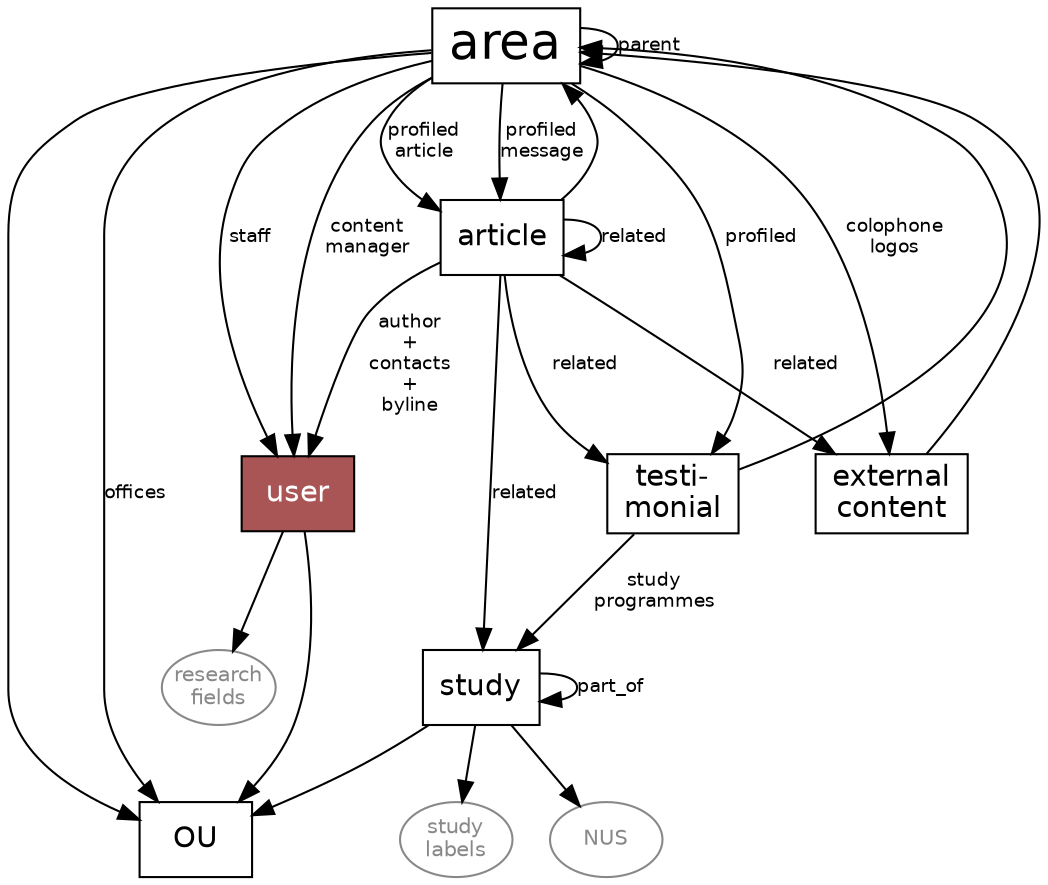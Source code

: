 digraph {
  node [shape="box", fontname="Helvetica"];
  edge [fontname="Helvetica", fontsize=9];
  study_labels [label="study\nlabels", shape="oval", color="#888888", fontcolor="#888888", fontsize=10, margin=0];
  research_fields [label="research\nfields", shape="oval", color="#888888", fontcolor="#888888", fontsize=10, margin=0];
  nus [label="NUS", shape="oval", color="#888888", fontcolor="#888888", fontsize=10, margin=0];
  ou [label="OU"];
  user [color="black", style="filled", fillcolor="#aa5555", fontcolor="white"];
  area [fontsize=24];
  article -> area;
  testimonial -> area;
  external_content -> area;
  external_content [label="external\ncontent"];
  testimonial [label="testi-\nmonial"];
  article -> article [label="related"];
  article -> testimonial [label="related"];
  article -> external_content [label="related"];
  article -> study [label="related"];
  article -> user [label="author\n+\ncontacts\n+\nbyline"];
  //article -> user [label="by-\nline"];
  area -> area [label="parent"];
  area -> user [label="staff"];
  area -> user [label="content\nmanager"];
  area -> article [label="profiled\narticle"];
  area -> article [label="profiled\nmessage"];
  area -> testimonial [label="profiled"];
  area -> external_content [label="colophone\nlogos"];
  testimonial -> study [label="study\nprogrammes"];
  area -> ou;
  area -> ou [label="offices"];
  study -> nus;
  study -> ou;
  study -> study [label="part_of"];
  user -> ou;
  study -> study_labels;
  user -> research_fields;
}
